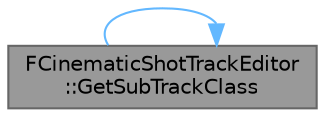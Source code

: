 digraph "FCinematicShotTrackEditor::GetSubTrackClass"
{
 // INTERACTIVE_SVG=YES
 // LATEX_PDF_SIZE
  bgcolor="transparent";
  edge [fontname=Helvetica,fontsize=10,labelfontname=Helvetica,labelfontsize=10];
  node [fontname=Helvetica,fontsize=10,shape=box,height=0.2,width=0.4];
  rankdir="LR";
  Node1 [id="Node000001",label="FCinematicShotTrackEditor\l::GetSubTrackClass",height=0.2,width=0.4,color="gray40", fillcolor="grey60", style="filled", fontcolor="black",tooltip="Get the UMovieSceneSubTrack class."];
  Node1 -> Node1 [id="edge1_Node000001_Node000001",color="steelblue1",style="solid",tooltip=" "];
}
